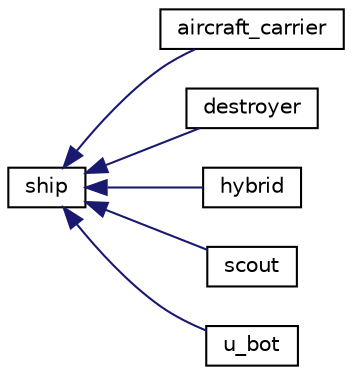 digraph "Graphical Class Hierarchy"
{
 // LATEX_PDF_SIZE
  edge [fontname="Helvetica",fontsize="10",labelfontname="Helvetica",labelfontsize="10"];
  node [fontname="Helvetica",fontsize="10",shape=record];
  rankdir="LR";
  Node0 [label="ship",height=0.2,width=0.4,color="black", fillcolor="white", style="filled",URL="$classship.html",tooltip=" "];
  Node0 -> Node1 [dir="back",color="midnightblue",fontsize="10",style="solid",fontname="Helvetica"];
  Node1 [label="aircraft_carrier",height=0.2,width=0.4,color="black", fillcolor="white", style="filled",URL="$classaircraft__carrier.html",tooltip=" "];
  Node0 -> Node2 [dir="back",color="midnightblue",fontsize="10",style="solid",fontname="Helvetica"];
  Node2 [label="destroyer",height=0.2,width=0.4,color="black", fillcolor="white", style="filled",URL="$classdestroyer.html",tooltip=" "];
  Node0 -> Node3 [dir="back",color="midnightblue",fontsize="10",style="solid",fontname="Helvetica"];
  Node3 [label="hybrid",height=0.2,width=0.4,color="black", fillcolor="white", style="filled",URL="$classhybrid.html",tooltip=" "];
  Node0 -> Node4 [dir="back",color="midnightblue",fontsize="10",style="solid",fontname="Helvetica"];
  Node4 [label="scout",height=0.2,width=0.4,color="black", fillcolor="white", style="filled",URL="$classscout.html",tooltip=" "];
  Node0 -> Node5 [dir="back",color="midnightblue",fontsize="10",style="solid",fontname="Helvetica"];
  Node5 [label="u_bot",height=0.2,width=0.4,color="black", fillcolor="white", style="filled",URL="$classu__bot.html",tooltip=" "];
}
